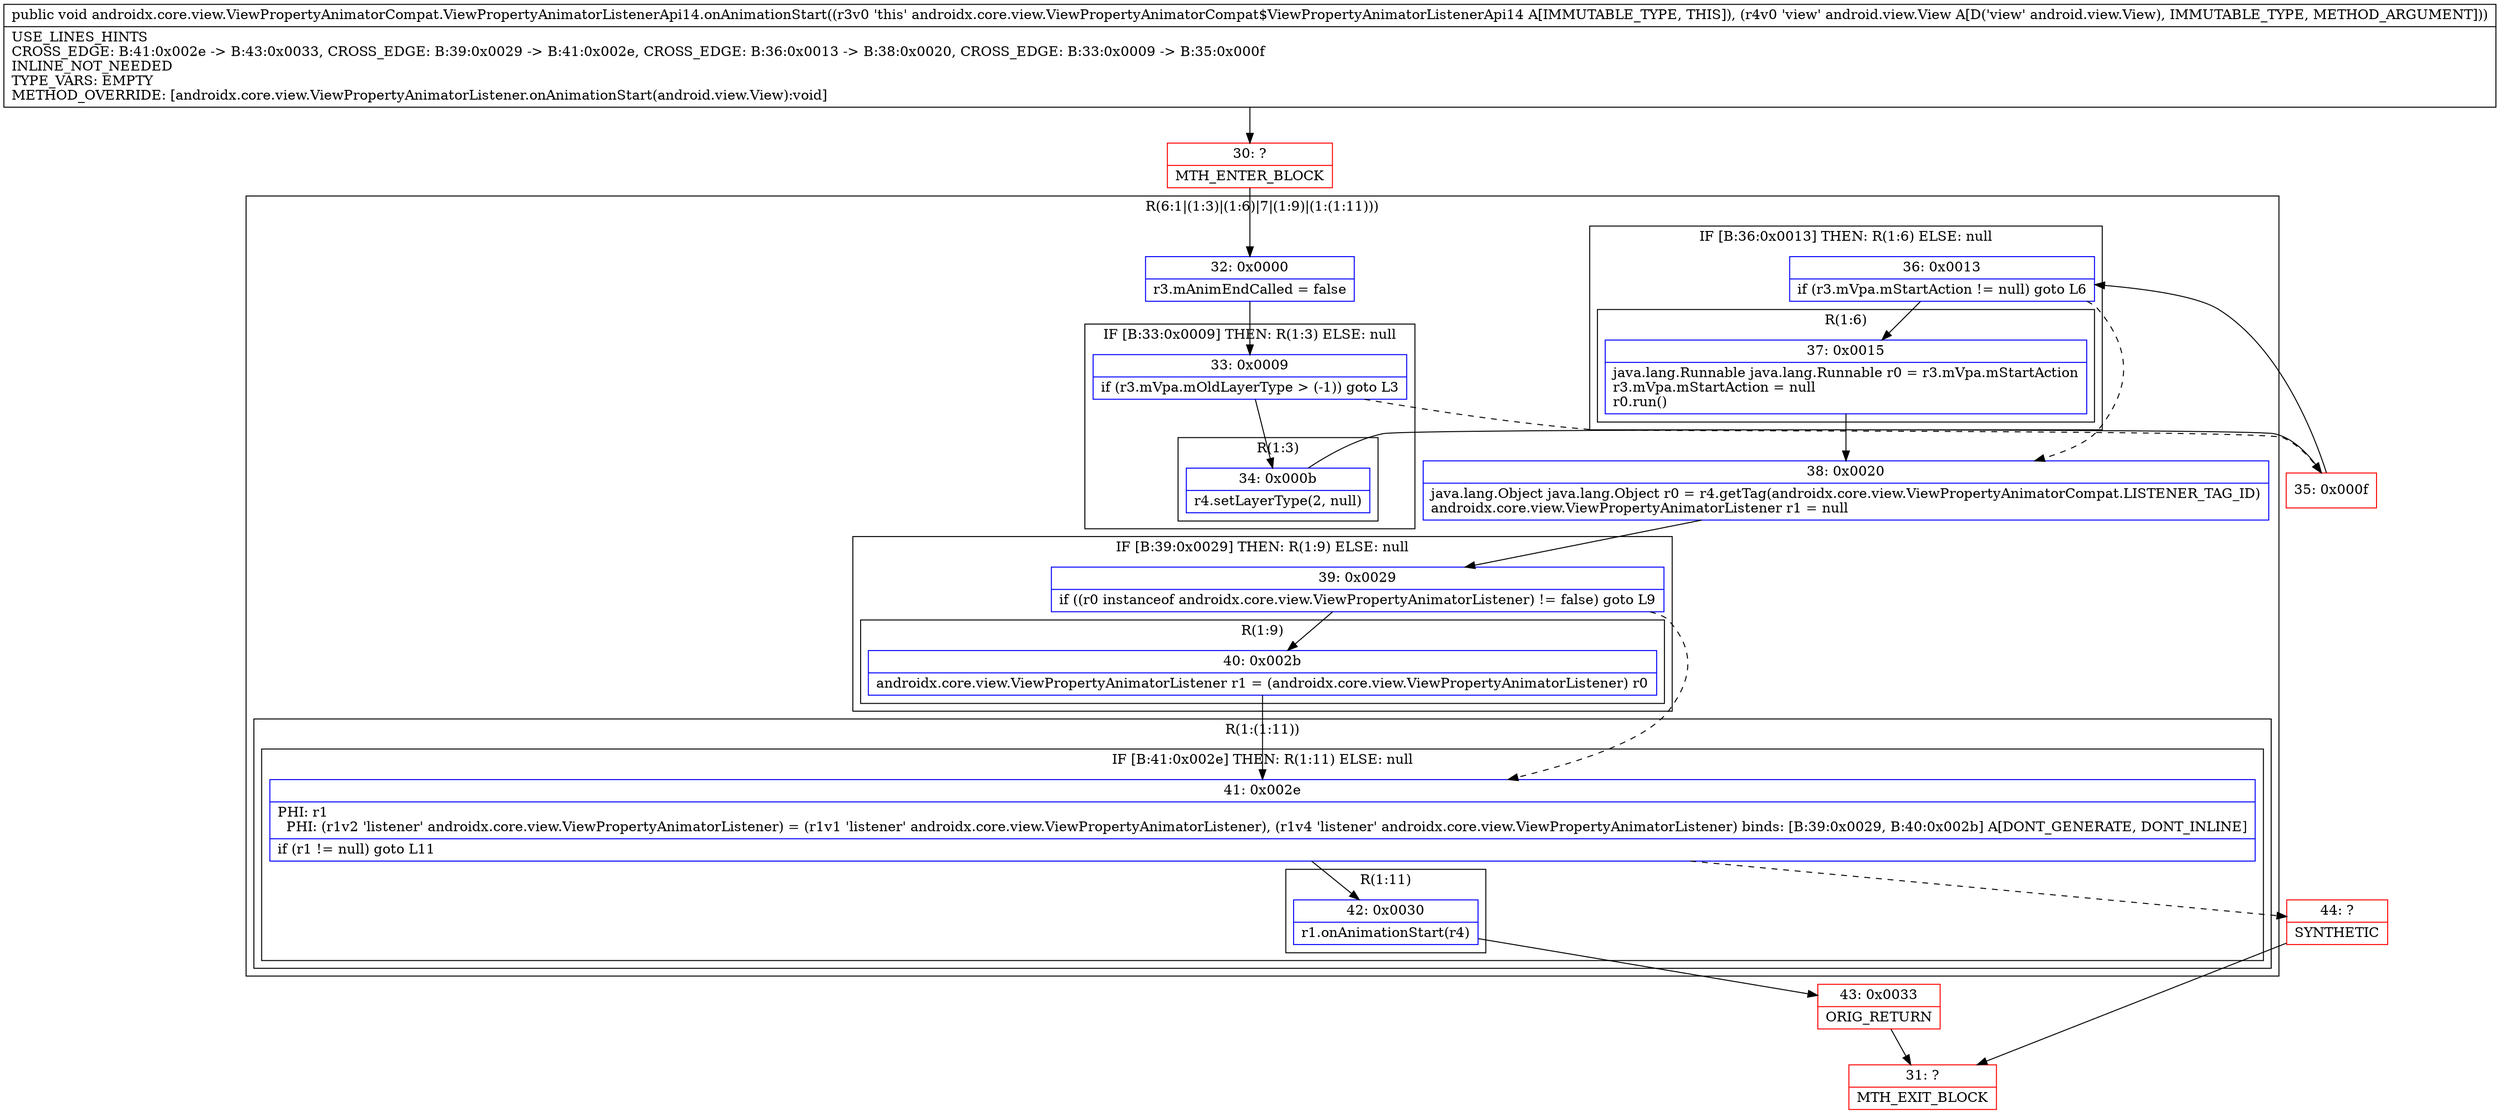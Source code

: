 digraph "CFG forandroidx.core.view.ViewPropertyAnimatorCompat.ViewPropertyAnimatorListenerApi14.onAnimationStart(Landroid\/view\/View;)V" {
subgraph cluster_Region_1121390192 {
label = "R(6:1|(1:3)|(1:6)|7|(1:9)|(1:(1:11)))";
node [shape=record,color=blue];
Node_32 [shape=record,label="{32\:\ 0x0000|r3.mAnimEndCalled = false\l}"];
subgraph cluster_IfRegion_1532374564 {
label = "IF [B:33:0x0009] THEN: R(1:3) ELSE: null";
node [shape=record,color=blue];
Node_33 [shape=record,label="{33\:\ 0x0009|if (r3.mVpa.mOldLayerType \> (\-1)) goto L3\l}"];
subgraph cluster_Region_1201793107 {
label = "R(1:3)";
node [shape=record,color=blue];
Node_34 [shape=record,label="{34\:\ 0x000b|r4.setLayerType(2, null)\l}"];
}
}
subgraph cluster_IfRegion_749741393 {
label = "IF [B:36:0x0013] THEN: R(1:6) ELSE: null";
node [shape=record,color=blue];
Node_36 [shape=record,label="{36\:\ 0x0013|if (r3.mVpa.mStartAction != null) goto L6\l}"];
subgraph cluster_Region_296218411 {
label = "R(1:6)";
node [shape=record,color=blue];
Node_37 [shape=record,label="{37\:\ 0x0015|java.lang.Runnable java.lang.Runnable r0 = r3.mVpa.mStartAction\lr3.mVpa.mStartAction = null\lr0.run()\l}"];
}
}
Node_38 [shape=record,label="{38\:\ 0x0020|java.lang.Object java.lang.Object r0 = r4.getTag(androidx.core.view.ViewPropertyAnimatorCompat.LISTENER_TAG_ID)\landroidx.core.view.ViewPropertyAnimatorListener r1 = null\l}"];
subgraph cluster_IfRegion_129982440 {
label = "IF [B:39:0x0029] THEN: R(1:9) ELSE: null";
node [shape=record,color=blue];
Node_39 [shape=record,label="{39\:\ 0x0029|if ((r0 instanceof androidx.core.view.ViewPropertyAnimatorListener) != false) goto L9\l}"];
subgraph cluster_Region_2083542409 {
label = "R(1:9)";
node [shape=record,color=blue];
Node_40 [shape=record,label="{40\:\ 0x002b|androidx.core.view.ViewPropertyAnimatorListener r1 = (androidx.core.view.ViewPropertyAnimatorListener) r0\l}"];
}
}
subgraph cluster_Region_1104841789 {
label = "R(1:(1:11))";
node [shape=record,color=blue];
subgraph cluster_IfRegion_381982073 {
label = "IF [B:41:0x002e] THEN: R(1:11) ELSE: null";
node [shape=record,color=blue];
Node_41 [shape=record,label="{41\:\ 0x002e|PHI: r1 \l  PHI: (r1v2 'listener' androidx.core.view.ViewPropertyAnimatorListener) = (r1v1 'listener' androidx.core.view.ViewPropertyAnimatorListener), (r1v4 'listener' androidx.core.view.ViewPropertyAnimatorListener) binds: [B:39:0x0029, B:40:0x002b] A[DONT_GENERATE, DONT_INLINE]\l|if (r1 != null) goto L11\l}"];
subgraph cluster_Region_1813687647 {
label = "R(1:11)";
node [shape=record,color=blue];
Node_42 [shape=record,label="{42\:\ 0x0030|r1.onAnimationStart(r4)\l}"];
}
}
}
}
Node_30 [shape=record,color=red,label="{30\:\ ?|MTH_ENTER_BLOCK\l}"];
Node_35 [shape=record,color=red,label="{35\:\ 0x000f}"];
Node_43 [shape=record,color=red,label="{43\:\ 0x0033|ORIG_RETURN\l}"];
Node_31 [shape=record,color=red,label="{31\:\ ?|MTH_EXIT_BLOCK\l}"];
Node_44 [shape=record,color=red,label="{44\:\ ?|SYNTHETIC\l}"];
MethodNode[shape=record,label="{public void androidx.core.view.ViewPropertyAnimatorCompat.ViewPropertyAnimatorListenerApi14.onAnimationStart((r3v0 'this' androidx.core.view.ViewPropertyAnimatorCompat$ViewPropertyAnimatorListenerApi14 A[IMMUTABLE_TYPE, THIS]), (r4v0 'view' android.view.View A[D('view' android.view.View), IMMUTABLE_TYPE, METHOD_ARGUMENT]))  | USE_LINES_HINTS\lCROSS_EDGE: B:41:0x002e \-\> B:43:0x0033, CROSS_EDGE: B:39:0x0029 \-\> B:41:0x002e, CROSS_EDGE: B:36:0x0013 \-\> B:38:0x0020, CROSS_EDGE: B:33:0x0009 \-\> B:35:0x000f\lINLINE_NOT_NEEDED\lTYPE_VARS: EMPTY\lMETHOD_OVERRIDE: [androidx.core.view.ViewPropertyAnimatorListener.onAnimationStart(android.view.View):void]\l}"];
MethodNode -> Node_30;Node_32 -> Node_33;
Node_33 -> Node_34;
Node_33 -> Node_35[style=dashed];
Node_34 -> Node_35;
Node_36 -> Node_37;
Node_36 -> Node_38[style=dashed];
Node_37 -> Node_38;
Node_38 -> Node_39;
Node_39 -> Node_40;
Node_39 -> Node_41[style=dashed];
Node_40 -> Node_41;
Node_41 -> Node_42;
Node_41 -> Node_44[style=dashed];
Node_42 -> Node_43;
Node_30 -> Node_32;
Node_35 -> Node_36;
Node_43 -> Node_31;
Node_44 -> Node_31;
}

